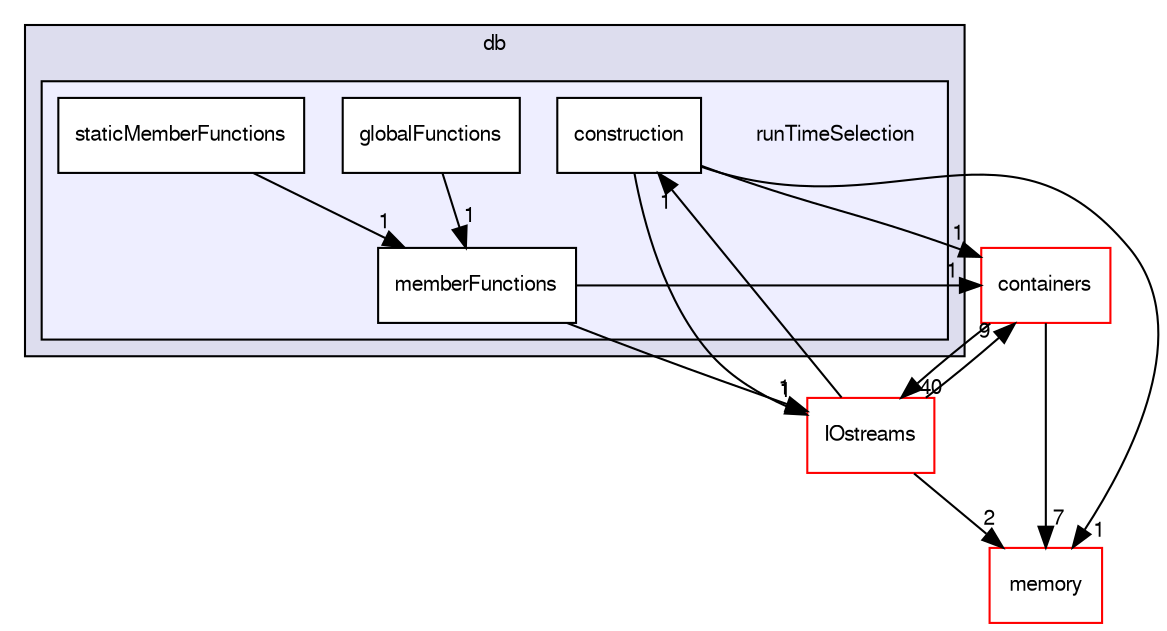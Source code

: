 digraph "src/OpenFOAM/db/runTimeSelection" {
  bgcolor=transparent;
  compound=true
  node [ fontsize="10", fontname="FreeSans"];
  edge [ labelfontsize="10", labelfontname="FreeSans"];
  subgraph clusterdir_63c634f7a7cfd679ac26c67fb30fc32f {
    graph [ bgcolor="#ddddee", pencolor="black", label="db" fontname="FreeSans", fontsize="10", URL="dir_63c634f7a7cfd679ac26c67fb30fc32f.html"]
  subgraph clusterdir_97107bb83a2a5bbfad7ddd584e3f301c {
    graph [ bgcolor="#eeeeff", pencolor="black", label="" URL="dir_97107bb83a2a5bbfad7ddd584e3f301c.html"];
    dir_97107bb83a2a5bbfad7ddd584e3f301c [shape=plaintext label="runTimeSelection"];
    dir_9dcfe6f37b3ef49bab5b4b0581eb40f9 [shape=box label="construction" color="black" fillcolor="white" style="filled" URL="dir_9dcfe6f37b3ef49bab5b4b0581eb40f9.html"];
    dir_4bb52581956f887653a6ab43ff092b3c [shape=box label="globalFunctions" color="black" fillcolor="white" style="filled" URL="dir_4bb52581956f887653a6ab43ff092b3c.html"];
    dir_0c4a5f990cda0c310eef5c7c327ba6ba [shape=box label="memberFunctions" color="black" fillcolor="white" style="filled" URL="dir_0c4a5f990cda0c310eef5c7c327ba6ba.html"];
    dir_25a5f53bf519d3770000ba747282cf64 [shape=box label="staticMemberFunctions" color="black" fillcolor="white" style="filled" URL="dir_25a5f53bf519d3770000ba747282cf64.html"];
  }
  }
  dir_385a22dcc2f7120acb0f1a7a832b3b8d [shape=box label="memory" color="red" URL="dir_385a22dcc2f7120acb0f1a7a832b3b8d.html"];
  dir_19d0872053bde092be81d7fe3f56cbf7 [shape=box label="containers" color="red" URL="dir_19d0872053bde092be81d7fe3f56cbf7.html"];
  dir_466e4f5b4cc1582939ab4ceba36098d8 [shape=box label="IOstreams" color="red" URL="dir_466e4f5b4cc1582939ab4ceba36098d8.html"];
  dir_4bb52581956f887653a6ab43ff092b3c->dir_0c4a5f990cda0c310eef5c7c327ba6ba [headlabel="1", labeldistance=1.5 headhref="dir_001842_001843.html"];
  dir_19d0872053bde092be81d7fe3f56cbf7->dir_385a22dcc2f7120acb0f1a7a832b3b8d [headlabel="7", labeldistance=1.5 headhref="dir_001737_002054.html"];
  dir_19d0872053bde092be81d7fe3f56cbf7->dir_466e4f5b4cc1582939ab4ceba36098d8 [headlabel="40", labeldistance=1.5 headhref="dir_001737_001825.html"];
  dir_25a5f53bf519d3770000ba747282cf64->dir_0c4a5f990cda0c310eef5c7c327ba6ba [headlabel="1", labeldistance=1.5 headhref="dir_001844_001843.html"];
  dir_466e4f5b4cc1582939ab4ceba36098d8->dir_385a22dcc2f7120acb0f1a7a832b3b8d [headlabel="2", labeldistance=1.5 headhref="dir_001825_002054.html"];
  dir_466e4f5b4cc1582939ab4ceba36098d8->dir_19d0872053bde092be81d7fe3f56cbf7 [headlabel="9", labeldistance=1.5 headhref="dir_001825_001737.html"];
  dir_466e4f5b4cc1582939ab4ceba36098d8->dir_9dcfe6f37b3ef49bab5b4b0581eb40f9 [headlabel="1", labeldistance=1.5 headhref="dir_001825_001841.html"];
  dir_0c4a5f990cda0c310eef5c7c327ba6ba->dir_19d0872053bde092be81d7fe3f56cbf7 [headlabel="1", labeldistance=1.5 headhref="dir_001843_001737.html"];
  dir_0c4a5f990cda0c310eef5c7c327ba6ba->dir_466e4f5b4cc1582939ab4ceba36098d8 [headlabel="1", labeldistance=1.5 headhref="dir_001843_001825.html"];
  dir_9dcfe6f37b3ef49bab5b4b0581eb40f9->dir_385a22dcc2f7120acb0f1a7a832b3b8d [headlabel="1", labeldistance=1.5 headhref="dir_001841_002054.html"];
  dir_9dcfe6f37b3ef49bab5b4b0581eb40f9->dir_19d0872053bde092be81d7fe3f56cbf7 [headlabel="1", labeldistance=1.5 headhref="dir_001841_001737.html"];
  dir_9dcfe6f37b3ef49bab5b4b0581eb40f9->dir_466e4f5b4cc1582939ab4ceba36098d8 [headlabel="1", labeldistance=1.5 headhref="dir_001841_001825.html"];
}

